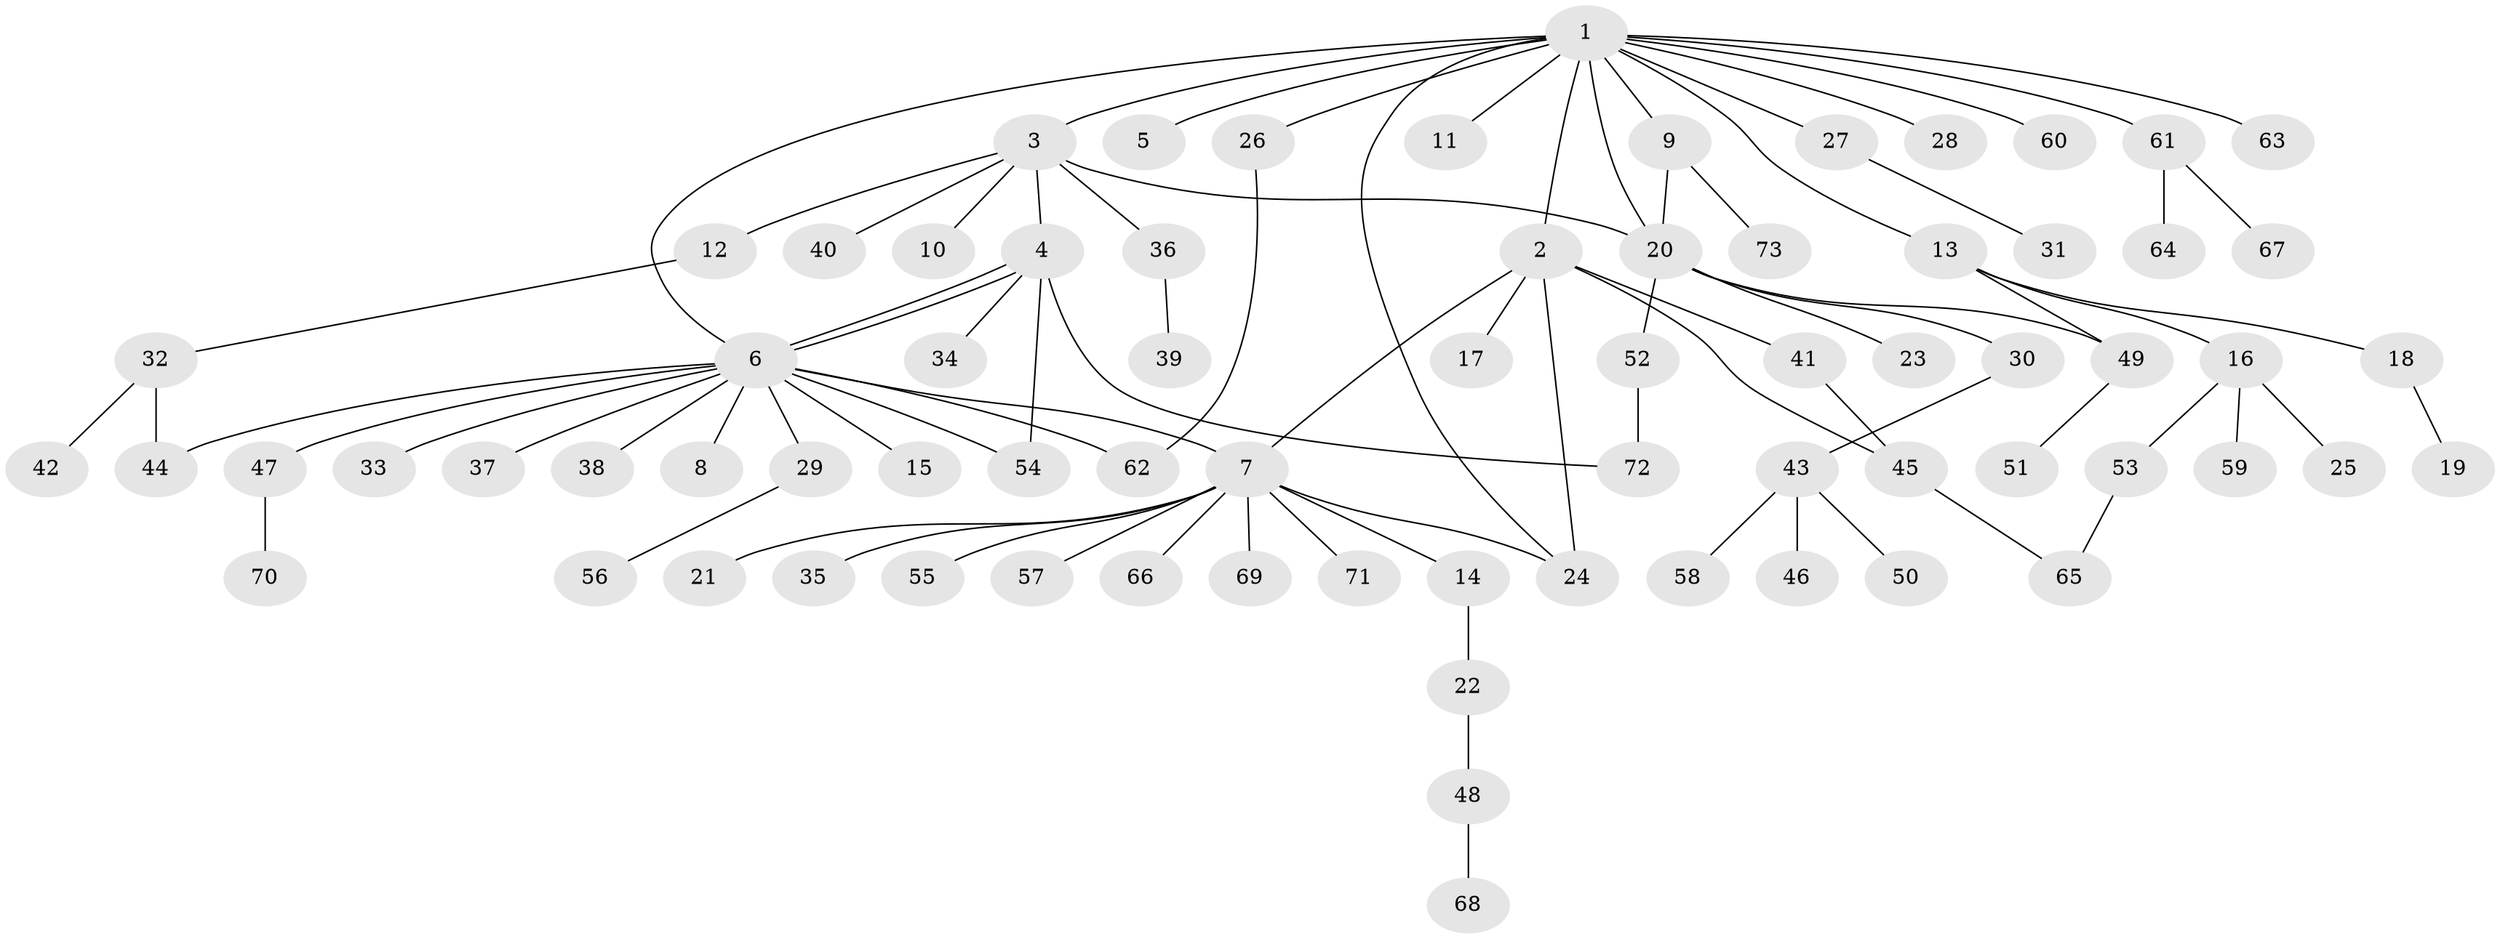 // Generated by graph-tools (version 1.1) at 2025/49/03/09/25 03:49:56]
// undirected, 73 vertices, 86 edges
graph export_dot {
graph [start="1"]
  node [color=gray90,style=filled];
  1;
  2;
  3;
  4;
  5;
  6;
  7;
  8;
  9;
  10;
  11;
  12;
  13;
  14;
  15;
  16;
  17;
  18;
  19;
  20;
  21;
  22;
  23;
  24;
  25;
  26;
  27;
  28;
  29;
  30;
  31;
  32;
  33;
  34;
  35;
  36;
  37;
  38;
  39;
  40;
  41;
  42;
  43;
  44;
  45;
  46;
  47;
  48;
  49;
  50;
  51;
  52;
  53;
  54;
  55;
  56;
  57;
  58;
  59;
  60;
  61;
  62;
  63;
  64;
  65;
  66;
  67;
  68;
  69;
  70;
  71;
  72;
  73;
  1 -- 2;
  1 -- 3;
  1 -- 5;
  1 -- 6;
  1 -- 9;
  1 -- 11;
  1 -- 13;
  1 -- 20;
  1 -- 24;
  1 -- 26;
  1 -- 27;
  1 -- 28;
  1 -- 60;
  1 -- 61;
  1 -- 63;
  2 -- 7;
  2 -- 17;
  2 -- 24;
  2 -- 41;
  2 -- 45;
  3 -- 4;
  3 -- 10;
  3 -- 12;
  3 -- 20;
  3 -- 36;
  3 -- 40;
  4 -- 6;
  4 -- 6;
  4 -- 34;
  4 -- 54;
  4 -- 72;
  6 -- 7;
  6 -- 8;
  6 -- 15;
  6 -- 29;
  6 -- 33;
  6 -- 37;
  6 -- 38;
  6 -- 44;
  6 -- 47;
  6 -- 54;
  6 -- 62;
  7 -- 14;
  7 -- 21;
  7 -- 24;
  7 -- 35;
  7 -- 55;
  7 -- 57;
  7 -- 66;
  7 -- 69;
  7 -- 71;
  9 -- 20;
  9 -- 73;
  12 -- 32;
  13 -- 16;
  13 -- 18;
  13 -- 49;
  14 -- 22;
  16 -- 25;
  16 -- 53;
  16 -- 59;
  18 -- 19;
  20 -- 23;
  20 -- 30;
  20 -- 49;
  20 -- 52;
  22 -- 48;
  26 -- 62;
  27 -- 31;
  29 -- 56;
  30 -- 43;
  32 -- 42;
  32 -- 44;
  36 -- 39;
  41 -- 45;
  43 -- 46;
  43 -- 50;
  43 -- 58;
  45 -- 65;
  47 -- 70;
  48 -- 68;
  49 -- 51;
  52 -- 72;
  53 -- 65;
  61 -- 64;
  61 -- 67;
}
